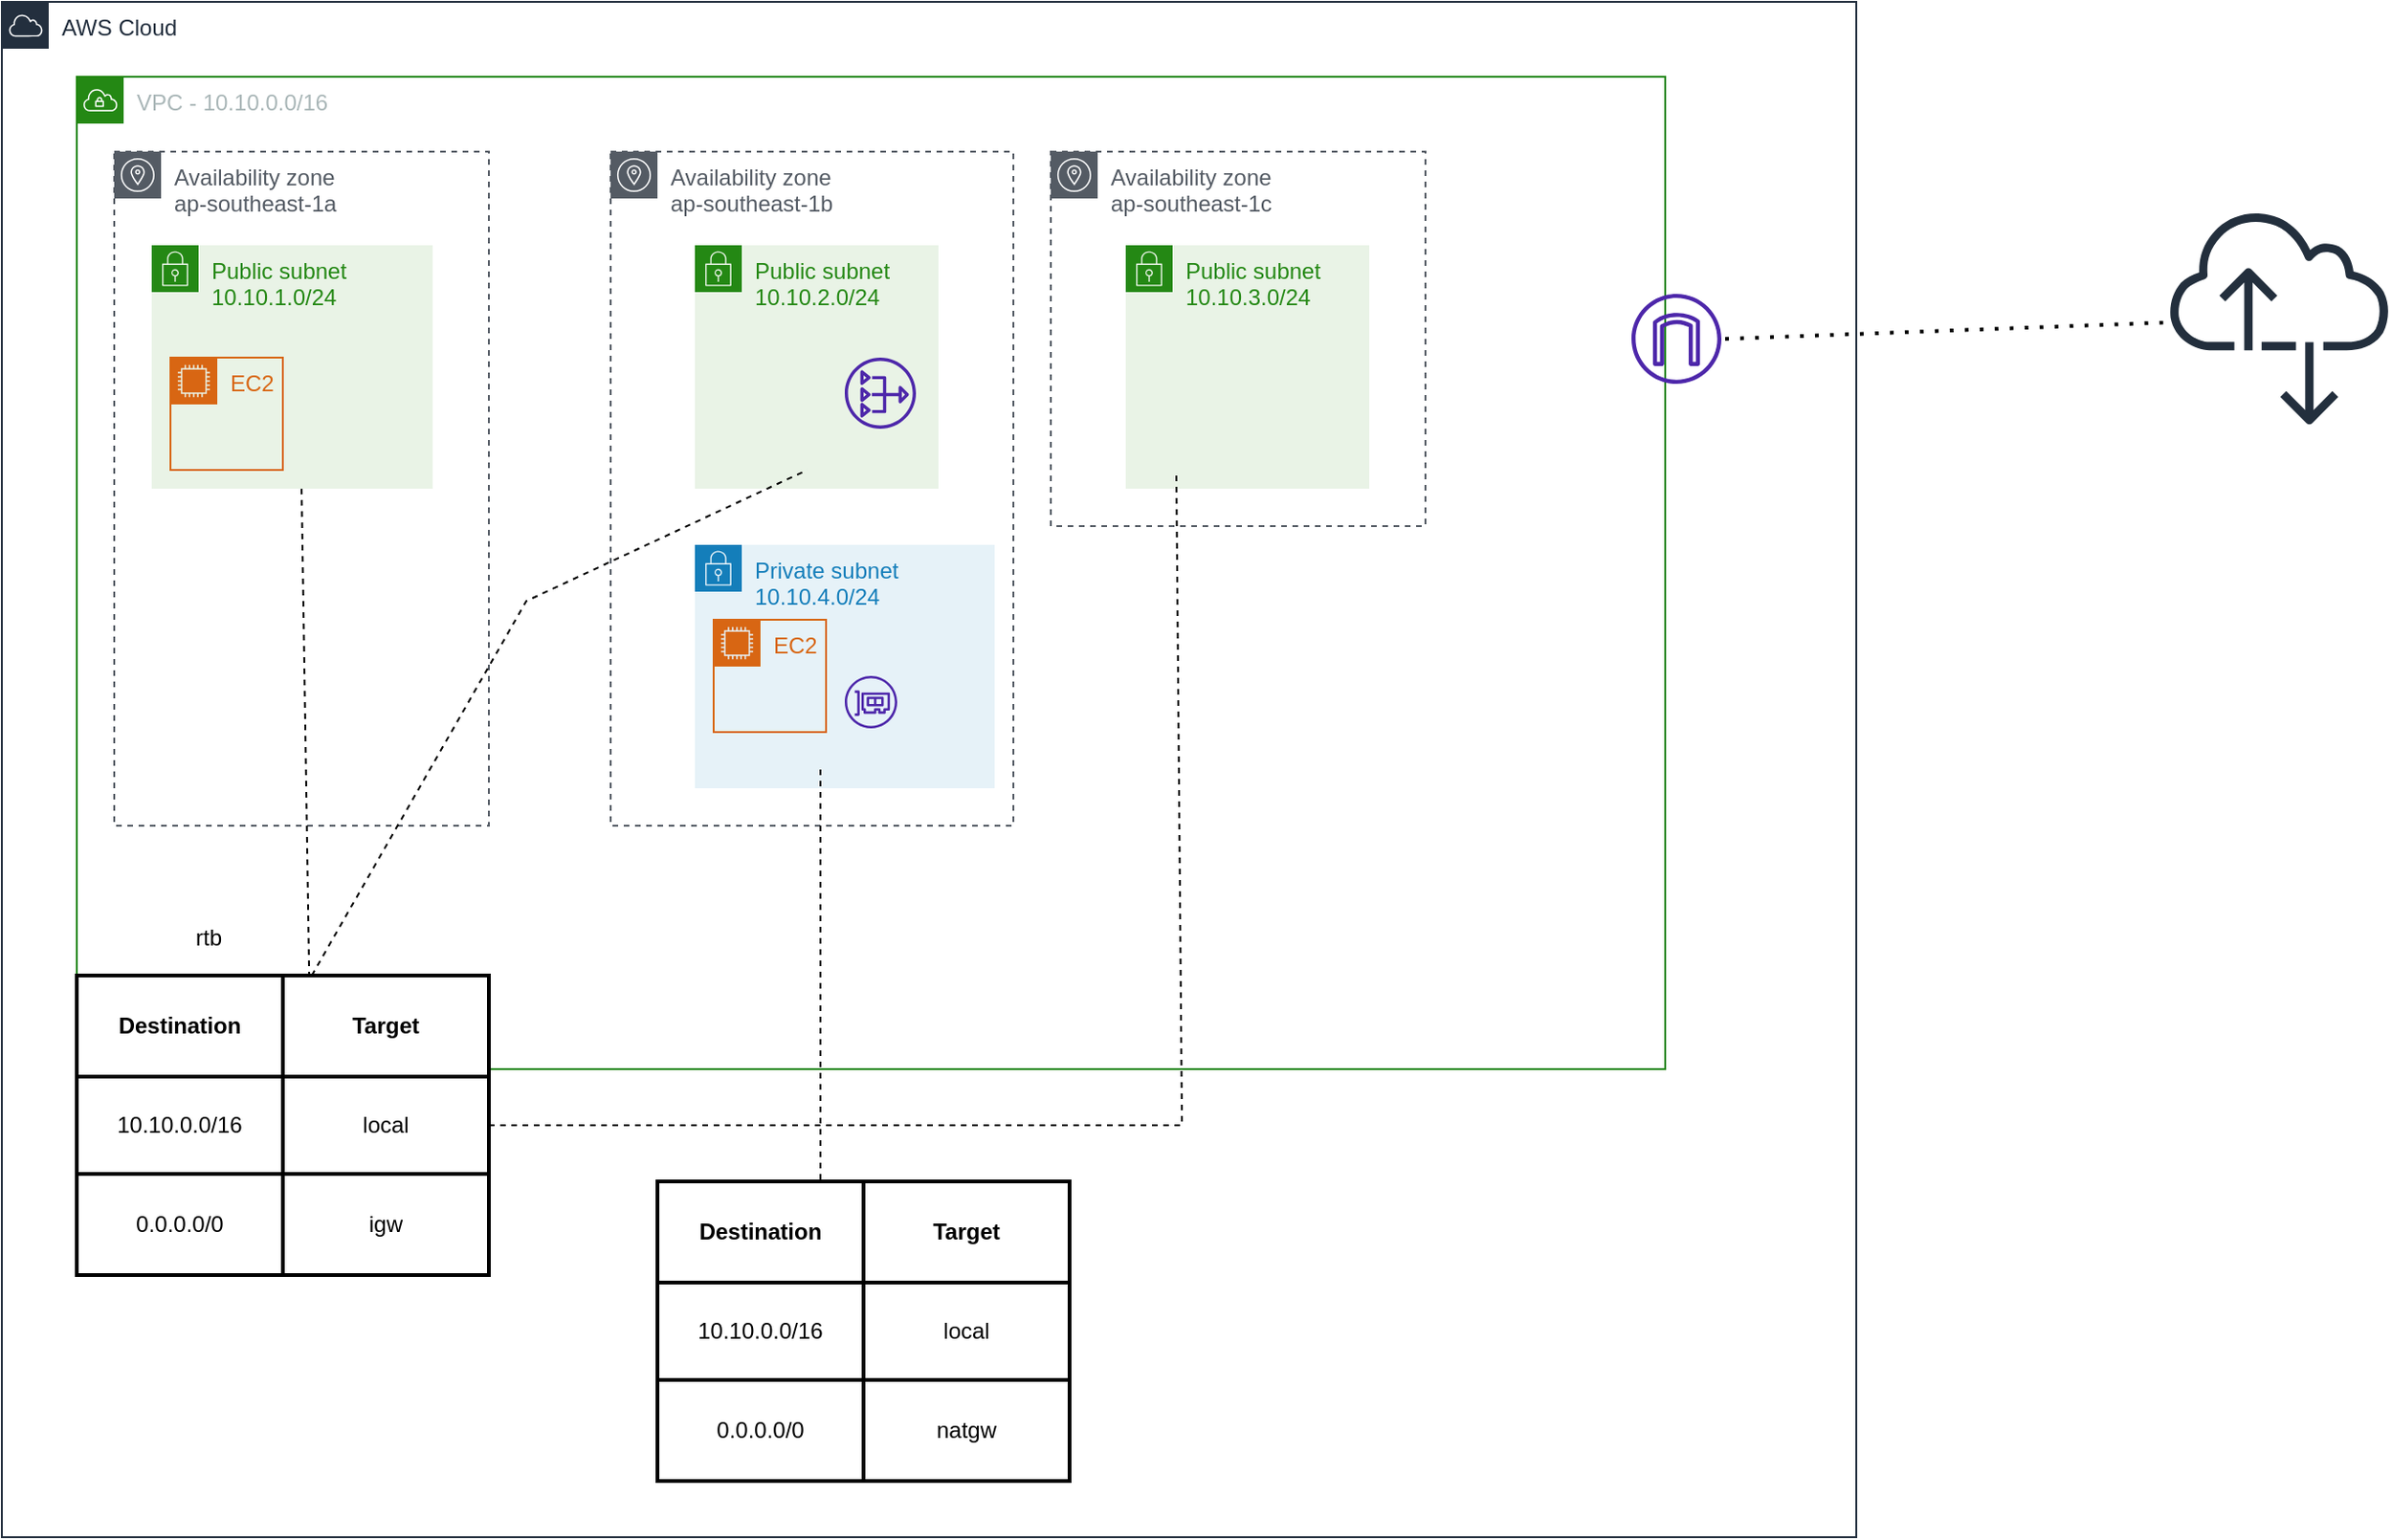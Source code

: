 <mxfile version="21.0.8" type="device"><diagram name="Page-1" id="bMbw8qEkQfppF0T7f18Z"><mxGraphModel dx="1404" dy="3061" grid="1" gridSize="10" guides="1" tooltips="1" connect="1" arrows="1" fold="1" page="1" pageScale="1" pageWidth="850" pageHeight="1100" math="0" shadow="0"><root><mxCell id="0"/><mxCell id="1" parent="0"/><mxCell id="7KmP2yAa2ebhud8jWFEG-11" value="AWS Cloud" style="points=[[0,0],[0.25,0],[0.5,0],[0.75,0],[1,0],[1,0.25],[1,0.5],[1,0.75],[1,1],[0.75,1],[0.5,1],[0.25,1],[0,1],[0,0.75],[0,0.5],[0,0.25]];outlineConnect=0;gradientColor=none;html=1;whiteSpace=wrap;fontSize=12;fontStyle=0;container=1;pointerEvents=0;collapsible=0;recursiveResize=0;shape=mxgraph.aws4.group;grIcon=mxgraph.aws4.group_aws_cloud;strokeColor=#232F3E;fillColor=none;verticalAlign=top;align=left;spacingLeft=30;fontColor=#232F3E;dashed=0;" parent="1" vertex="1"><mxGeometry x="40" y="-1720" width="990" height="820" as="geometry"/></mxCell><mxCell id="7KmP2yAa2ebhud8jWFEG-12" value="VPC - 10.10.0.0/16" style="points=[[0,0],[0.25,0],[0.5,0],[0.75,0],[1,0],[1,0.25],[1,0.5],[1,0.75],[1,1],[0.75,1],[0.5,1],[0.25,1],[0,1],[0,0.75],[0,0.5],[0,0.25]];outlineConnect=0;gradientColor=none;html=1;whiteSpace=wrap;fontSize=12;fontStyle=0;container=1;pointerEvents=0;collapsible=0;recursiveResize=0;shape=mxgraph.aws4.group;grIcon=mxgraph.aws4.group_vpc;strokeColor=#248814;fillColor=none;verticalAlign=top;align=left;spacingLeft=30;fontColor=#AAB7B8;dashed=0;" parent="7KmP2yAa2ebhud8jWFEG-11" vertex="1"><mxGeometry x="40" y="40" width="848" height="530" as="geometry"/></mxCell><mxCell id="7KmP2yAa2ebhud8jWFEG-17" value="Availability zone&lt;br&gt;ap-southeast-1a" style="sketch=0;outlineConnect=0;gradientColor=none;html=1;whiteSpace=wrap;fontSize=12;fontStyle=0;shape=mxgraph.aws4.group;grIcon=mxgraph.aws4.group_availability_zone;strokeColor=#545B64;fillColor=none;verticalAlign=top;align=left;spacingLeft=30;fontColor=#545B64;dashed=1;" parent="7KmP2yAa2ebhud8jWFEG-12" vertex="1"><mxGeometry x="20" y="40" width="200" height="360" as="geometry"/></mxCell><mxCell id="7KmP2yAa2ebhud8jWFEG-19" value="Availability zone&lt;br&gt;ap-southeast-1c" style="sketch=0;outlineConnect=0;gradientColor=none;html=1;whiteSpace=wrap;fontSize=12;fontStyle=0;shape=mxgraph.aws4.group;grIcon=mxgraph.aws4.group_availability_zone;strokeColor=#545B64;fillColor=none;verticalAlign=top;align=left;spacingLeft=30;fontColor=#545B64;dashed=1;" parent="7KmP2yAa2ebhud8jWFEG-12" vertex="1"><mxGeometry x="520" y="40" width="200" height="200" as="geometry"/></mxCell><mxCell id="7KmP2yAa2ebhud8jWFEG-18" value="Availability zone&lt;br&gt;ap-southeast-1b" style="sketch=0;outlineConnect=0;gradientColor=none;html=1;whiteSpace=wrap;fontSize=12;fontStyle=0;shape=mxgraph.aws4.group;grIcon=mxgraph.aws4.group_availability_zone;strokeColor=#545B64;fillColor=none;verticalAlign=top;align=left;spacingLeft=30;fontColor=#545B64;dashed=1;" parent="7KmP2yAa2ebhud8jWFEG-12" vertex="1"><mxGeometry x="285" y="40" width="215" height="360" as="geometry"/></mxCell><mxCell id="7KmP2yAa2ebhud8jWFEG-20" value="Public subnet&lt;br&gt;10.10.1.0/24" style="points=[[0,0],[0.25,0],[0.5,0],[0.75,0],[1,0],[1,0.25],[1,0.5],[1,0.75],[1,1],[0.75,1],[0.5,1],[0.25,1],[0,1],[0,0.75],[0,0.5],[0,0.25]];outlineConnect=0;gradientColor=none;html=1;whiteSpace=wrap;fontSize=12;fontStyle=0;container=1;pointerEvents=0;collapsible=0;recursiveResize=0;shape=mxgraph.aws4.group;grIcon=mxgraph.aws4.group_security_group;grStroke=0;strokeColor=#248814;fillColor=#E9F3E6;verticalAlign=top;align=left;spacingLeft=30;fontColor=#248814;dashed=0;" parent="7KmP2yAa2ebhud8jWFEG-12" vertex="1"><mxGeometry x="40" y="90" width="150" height="130" as="geometry"/></mxCell><mxCell id="7KmP2yAa2ebhud8jWFEG-23" value="EC2" style="points=[[0,0],[0.25,0],[0.5,0],[0.75,0],[1,0],[1,0.25],[1,0.5],[1,0.75],[1,1],[0.75,1],[0.5,1],[0.25,1],[0,1],[0,0.75],[0,0.5],[0,0.25]];outlineConnect=0;gradientColor=none;html=1;whiteSpace=wrap;fontSize=12;fontStyle=0;container=1;pointerEvents=0;collapsible=0;recursiveResize=0;shape=mxgraph.aws4.group;grIcon=mxgraph.aws4.group_ec2_instance_contents;strokeColor=#D86613;fillColor=none;verticalAlign=top;align=left;spacingLeft=30;fontColor=#D86613;dashed=0;" parent="7KmP2yAa2ebhud8jWFEG-20" vertex="1"><mxGeometry x="10" y="60" width="60" height="60" as="geometry"/></mxCell><mxCell id="7KmP2yAa2ebhud8jWFEG-21" value="Public subnet&lt;br&gt;10.10.2.0/24" style="points=[[0,0],[0.25,0],[0.5,0],[0.75,0],[1,0],[1,0.25],[1,0.5],[1,0.75],[1,1],[0.75,1],[0.5,1],[0.25,1],[0,1],[0,0.75],[0,0.5],[0,0.25]];outlineConnect=0;gradientColor=none;html=1;whiteSpace=wrap;fontSize=12;fontStyle=0;container=1;pointerEvents=0;collapsible=0;recursiveResize=0;shape=mxgraph.aws4.group;grIcon=mxgraph.aws4.group_security_group;grStroke=0;strokeColor=#248814;fillColor=#E9F3E6;verticalAlign=top;align=left;spacingLeft=30;fontColor=#248814;dashed=0;" parent="7KmP2yAa2ebhud8jWFEG-12" vertex="1"><mxGeometry x="330" y="90" width="130" height="130" as="geometry"/></mxCell><mxCell id="7KmP2yAa2ebhud8jWFEG-80" value="" style="endArrow=none;dashed=1;html=1;rounded=0;" parent="7KmP2yAa2ebhud8jWFEG-21" source="7KmP2yAa2ebhud8jWFEG-63" edge="1"><mxGeometry width="50" height="50" relative="1" as="geometry"><mxPoint x="64" y="381" as="sourcePoint"/><mxPoint x="60" y="120" as="targetPoint"/><Array as="points"><mxPoint x="-90" y="190"/></Array></mxGeometry></mxCell><mxCell id="7KmP2yAa2ebhud8jWFEG-22" value="Public subnet&lt;br&gt;10.10.3.0/24" style="points=[[0,0],[0.25,0],[0.5,0],[0.75,0],[1,0],[1,0.25],[1,0.5],[1,0.75],[1,1],[0.75,1],[0.5,1],[0.25,1],[0,1],[0,0.75],[0,0.5],[0,0.25]];outlineConnect=0;gradientColor=none;html=1;whiteSpace=wrap;fontSize=12;fontStyle=0;container=1;pointerEvents=0;collapsible=0;recursiveResize=0;shape=mxgraph.aws4.group;grIcon=mxgraph.aws4.group_security_group;grStroke=0;strokeColor=#248814;fillColor=#E9F3E6;verticalAlign=top;align=left;spacingLeft=30;fontColor=#248814;dashed=0;" parent="7KmP2yAa2ebhud8jWFEG-12" vertex="1"><mxGeometry x="560" y="90" width="130" height="130" as="geometry"/></mxCell><mxCell id="7KmP2yAa2ebhud8jWFEG-24" value="" style="sketch=0;outlineConnect=0;fontColor=#232F3E;gradientColor=none;fillColor=#4D27AA;strokeColor=none;dashed=0;verticalLabelPosition=bottom;verticalAlign=top;align=center;html=1;fontSize=12;fontStyle=0;aspect=fixed;pointerEvents=1;shape=mxgraph.aws4.internet_gateway;" parent="7KmP2yAa2ebhud8jWFEG-12" vertex="1"><mxGeometry x="830" y="116" width="48" height="48" as="geometry"/></mxCell><mxCell id="7KmP2yAa2ebhud8jWFEG-79" value="" style="endArrow=none;dashed=1;html=1;rounded=0;exitX=0.564;exitY=0.019;exitDx=0;exitDy=0;exitPerimeter=0;" parent="7KmP2yAa2ebhud8jWFEG-12" source="7KmP2yAa2ebhud8jWFEG-63" edge="1"><mxGeometry width="50" height="50" relative="1" as="geometry"><mxPoint x="70" y="270" as="sourcePoint"/><mxPoint x="120" y="220" as="targetPoint"/></mxGeometry></mxCell><mxCell id="7KmP2yAa2ebhud8jWFEG-82" value="" style="endArrow=none;dashed=1;html=1;rounded=0;exitX=1;exitY=0.5;exitDx=0;exitDy=0;" parent="7KmP2yAa2ebhud8jWFEG-12" source="7KmP2yAa2ebhud8jWFEG-66" edge="1"><mxGeometry width="50" height="50" relative="1" as="geometry"><mxPoint x="420" y="520" as="sourcePoint"/><mxPoint x="587" y="210" as="targetPoint"/><Array as="points"><mxPoint x="590" y="560"/></Array></mxGeometry></mxCell><mxCell id="H4JXcXMGbpiKDnDhRID7-1" value="Private subnet&lt;br&gt;10.10.4.0/24" style="points=[[0,0],[0.25,0],[0.5,0],[0.75,0],[1,0],[1,0.25],[1,0.5],[1,0.75],[1,1],[0.75,1],[0.5,1],[0.25,1],[0,1],[0,0.75],[0,0.5],[0,0.25]];outlineConnect=0;gradientColor=none;html=1;whiteSpace=wrap;fontSize=12;fontStyle=0;container=1;pointerEvents=0;collapsible=0;recursiveResize=0;shape=mxgraph.aws4.group;grIcon=mxgraph.aws4.group_security_group;grStroke=0;strokeColor=#147EBA;fillColor=#E6F2F8;verticalAlign=top;align=left;spacingLeft=30;fontColor=#147EBA;dashed=0;" vertex="1" parent="7KmP2yAa2ebhud8jWFEG-12"><mxGeometry x="330" y="250" width="160" height="130" as="geometry"/></mxCell><mxCell id="H4JXcXMGbpiKDnDhRID7-2" value="EC2" style="points=[[0,0],[0.25,0],[0.5,0],[0.75,0],[1,0],[1,0.25],[1,0.5],[1,0.75],[1,1],[0.75,1],[0.5,1],[0.25,1],[0,1],[0,0.75],[0,0.5],[0,0.25]];outlineConnect=0;gradientColor=none;html=1;whiteSpace=wrap;fontSize=12;fontStyle=0;container=1;pointerEvents=0;collapsible=0;recursiveResize=0;shape=mxgraph.aws4.group;grIcon=mxgraph.aws4.group_ec2_instance_contents;strokeColor=#D86613;fillColor=none;verticalAlign=top;align=left;spacingLeft=30;fontColor=#D86613;dashed=0;" vertex="1" parent="H4JXcXMGbpiKDnDhRID7-1"><mxGeometry x="10" y="40" width="60" height="60" as="geometry"/></mxCell><mxCell id="H4JXcXMGbpiKDnDhRID7-14" value="" style="endArrow=none;dashed=1;html=1;rounded=0;exitX=0.564;exitY=0.019;exitDx=0;exitDy=0;exitPerimeter=0;" edge="1" parent="7KmP2yAa2ebhud8jWFEG-12"><mxGeometry width="50" height="50" relative="1" as="geometry"><mxPoint x="397" y="601" as="sourcePoint"/><mxPoint x="397" y="370" as="targetPoint"/></mxGeometry></mxCell><mxCell id="H4JXcXMGbpiKDnDhRID7-15" value="" style="sketch=0;outlineConnect=0;fontColor=#232F3E;gradientColor=none;fillColor=#4D27AA;strokeColor=none;dashed=0;verticalLabelPosition=bottom;verticalAlign=top;align=center;html=1;fontSize=12;fontStyle=0;aspect=fixed;pointerEvents=1;shape=mxgraph.aws4.nat_gateway;" vertex="1" parent="7KmP2yAa2ebhud8jWFEG-12"><mxGeometry x="410" y="150" width="38" height="38" as="geometry"/></mxCell><mxCell id="H4JXcXMGbpiKDnDhRID7-16" value="" style="sketch=0;outlineConnect=0;fontColor=#232F3E;gradientColor=none;fillColor=#4D27AA;strokeColor=none;dashed=0;verticalLabelPosition=bottom;verticalAlign=top;align=center;html=1;fontSize=12;fontStyle=0;aspect=fixed;pointerEvents=1;shape=mxgraph.aws4.elastic_network_interface;" vertex="1" parent="7KmP2yAa2ebhud8jWFEG-12"><mxGeometry x="410" y="320" width="28" height="28" as="geometry"/></mxCell><mxCell id="7KmP2yAa2ebhud8jWFEG-62" value="" style="shape=table;html=1;whiteSpace=wrap;startSize=0;container=1;collapsible=0;childLayout=tableLayout;strokeWidth=2;" parent="7KmP2yAa2ebhud8jWFEG-11" vertex="1"><mxGeometry x="40" y="520" width="220" height="160" as="geometry"/></mxCell><mxCell id="7KmP2yAa2ebhud8jWFEG-63" value="" style="shape=tableRow;horizontal=0;startSize=0;swimlaneHead=0;swimlaneBody=0;top=0;left=0;bottom=0;right=0;collapsible=0;dropTarget=0;fillColor=none;points=[[0,0.5],[1,0.5]];portConstraint=eastwest;" parent="7KmP2yAa2ebhud8jWFEG-62" vertex="1"><mxGeometry width="220" height="54" as="geometry"/></mxCell><mxCell id="7KmP2yAa2ebhud8jWFEG-64" value="Destination" style="shape=partialRectangle;html=1;whiteSpace=wrap;connectable=0;fillColor=none;top=0;left=0;bottom=0;right=0;overflow=hidden;fontStyle=1" parent="7KmP2yAa2ebhud8jWFEG-63" vertex="1"><mxGeometry width="110" height="54" as="geometry"><mxRectangle width="110" height="54" as="alternateBounds"/></mxGeometry></mxCell><mxCell id="7KmP2yAa2ebhud8jWFEG-65" value="Target" style="shape=partialRectangle;html=1;whiteSpace=wrap;connectable=0;fillColor=none;top=0;left=0;bottom=0;right=0;overflow=hidden;fontStyle=1" parent="7KmP2yAa2ebhud8jWFEG-63" vertex="1"><mxGeometry x="110" width="110" height="54" as="geometry"><mxRectangle width="110" height="54" as="alternateBounds"/></mxGeometry></mxCell><mxCell id="7KmP2yAa2ebhud8jWFEG-66" value="" style="shape=tableRow;horizontal=0;startSize=0;swimlaneHead=0;swimlaneBody=0;top=0;left=0;bottom=0;right=0;collapsible=0;dropTarget=0;fillColor=none;points=[[0,0.5],[1,0.5]];portConstraint=eastwest;" parent="7KmP2yAa2ebhud8jWFEG-62" vertex="1"><mxGeometry y="54" width="220" height="52" as="geometry"/></mxCell><mxCell id="7KmP2yAa2ebhud8jWFEG-67" value="10.10.0.0/16" style="shape=partialRectangle;html=1;whiteSpace=wrap;connectable=0;fillColor=none;top=0;left=0;bottom=0;right=0;overflow=hidden;" parent="7KmP2yAa2ebhud8jWFEG-66" vertex="1"><mxGeometry width="110" height="52" as="geometry"><mxRectangle width="110" height="52" as="alternateBounds"/></mxGeometry></mxCell><mxCell id="7KmP2yAa2ebhud8jWFEG-68" value="local" style="shape=partialRectangle;html=1;whiteSpace=wrap;connectable=0;fillColor=none;top=0;left=0;bottom=0;right=0;overflow=hidden;" parent="7KmP2yAa2ebhud8jWFEG-66" vertex="1"><mxGeometry x="110" width="110" height="52" as="geometry"><mxRectangle width="110" height="52" as="alternateBounds"/></mxGeometry></mxCell><mxCell id="7KmP2yAa2ebhud8jWFEG-69" value="" style="shape=tableRow;horizontal=0;startSize=0;swimlaneHead=0;swimlaneBody=0;top=0;left=0;bottom=0;right=0;collapsible=0;dropTarget=0;fillColor=none;points=[[0,0.5],[1,0.5]];portConstraint=eastwest;" parent="7KmP2yAa2ebhud8jWFEG-62" vertex="1"><mxGeometry y="106" width="220" height="54" as="geometry"/></mxCell><mxCell id="7KmP2yAa2ebhud8jWFEG-70" value="0.0.0.0/0" style="shape=partialRectangle;html=1;whiteSpace=wrap;connectable=0;fillColor=none;top=0;left=0;bottom=0;right=0;overflow=hidden;" parent="7KmP2yAa2ebhud8jWFEG-69" vertex="1"><mxGeometry width="110" height="54" as="geometry"><mxRectangle width="110" height="54" as="alternateBounds"/></mxGeometry></mxCell><mxCell id="7KmP2yAa2ebhud8jWFEG-71" value="igw" style="shape=partialRectangle;html=1;whiteSpace=wrap;connectable=0;fillColor=none;top=0;left=0;bottom=0;right=0;overflow=hidden;" parent="7KmP2yAa2ebhud8jWFEG-69" vertex="1"><mxGeometry x="110" width="110" height="54" as="geometry"><mxRectangle width="110" height="54" as="alternateBounds"/></mxGeometry></mxCell><mxCell id="H4JXcXMGbpiKDnDhRID7-18" value="" style="endArrow=none;dashed=1;html=1;dashPattern=1 3;strokeWidth=2;rounded=0;" edge="1" parent="7KmP2yAa2ebhud8jWFEG-11" target="H4JXcXMGbpiKDnDhRID7-17"><mxGeometry width="50" height="50" relative="1" as="geometry"><mxPoint x="920" y="180" as="sourcePoint"/><mxPoint x="970" y="130" as="targetPoint"/></mxGeometry></mxCell><mxCell id="7KmP2yAa2ebhud8jWFEG-72" value="rtb" style="text;html=1;align=center;verticalAlign=middle;resizable=0;points=[];autosize=1;strokeColor=none;fillColor=none;" parent="1" vertex="1"><mxGeometry x="130" y="-1235" width="40" height="30" as="geometry"/></mxCell><mxCell id="H4JXcXMGbpiKDnDhRID7-3" value="" style="shape=table;html=1;whiteSpace=wrap;startSize=0;container=1;collapsible=0;childLayout=tableLayout;strokeWidth=2;" vertex="1" parent="1"><mxGeometry x="390" y="-1090" width="220" height="160" as="geometry"/></mxCell><mxCell id="H4JXcXMGbpiKDnDhRID7-4" value="" style="shape=tableRow;horizontal=0;startSize=0;swimlaneHead=0;swimlaneBody=0;top=0;left=0;bottom=0;right=0;collapsible=0;dropTarget=0;fillColor=none;points=[[0,0.5],[1,0.5]];portConstraint=eastwest;" vertex="1" parent="H4JXcXMGbpiKDnDhRID7-3"><mxGeometry width="220" height="54" as="geometry"/></mxCell><mxCell id="H4JXcXMGbpiKDnDhRID7-5" value="Destination" style="shape=partialRectangle;html=1;whiteSpace=wrap;connectable=0;fillColor=none;top=0;left=0;bottom=0;right=0;overflow=hidden;fontStyle=1" vertex="1" parent="H4JXcXMGbpiKDnDhRID7-4"><mxGeometry width="110" height="54" as="geometry"><mxRectangle width="110" height="54" as="alternateBounds"/></mxGeometry></mxCell><mxCell id="H4JXcXMGbpiKDnDhRID7-6" value="Target" style="shape=partialRectangle;html=1;whiteSpace=wrap;connectable=0;fillColor=none;top=0;left=0;bottom=0;right=0;overflow=hidden;fontStyle=1" vertex="1" parent="H4JXcXMGbpiKDnDhRID7-4"><mxGeometry x="110" width="110" height="54" as="geometry"><mxRectangle width="110" height="54" as="alternateBounds"/></mxGeometry></mxCell><mxCell id="H4JXcXMGbpiKDnDhRID7-7" value="" style="shape=tableRow;horizontal=0;startSize=0;swimlaneHead=0;swimlaneBody=0;top=0;left=0;bottom=0;right=0;collapsible=0;dropTarget=0;fillColor=none;points=[[0,0.5],[1,0.5]];portConstraint=eastwest;" vertex="1" parent="H4JXcXMGbpiKDnDhRID7-3"><mxGeometry y="54" width="220" height="52" as="geometry"/></mxCell><mxCell id="H4JXcXMGbpiKDnDhRID7-8" value="10.10.0.0/16" style="shape=partialRectangle;html=1;whiteSpace=wrap;connectable=0;fillColor=none;top=0;left=0;bottom=0;right=0;overflow=hidden;" vertex="1" parent="H4JXcXMGbpiKDnDhRID7-7"><mxGeometry width="110" height="52" as="geometry"><mxRectangle width="110" height="52" as="alternateBounds"/></mxGeometry></mxCell><mxCell id="H4JXcXMGbpiKDnDhRID7-9" value="local" style="shape=partialRectangle;html=1;whiteSpace=wrap;connectable=0;fillColor=none;top=0;left=0;bottom=0;right=0;overflow=hidden;" vertex="1" parent="H4JXcXMGbpiKDnDhRID7-7"><mxGeometry x="110" width="110" height="52" as="geometry"><mxRectangle width="110" height="52" as="alternateBounds"/></mxGeometry></mxCell><mxCell id="H4JXcXMGbpiKDnDhRID7-10" value="" style="shape=tableRow;horizontal=0;startSize=0;swimlaneHead=0;swimlaneBody=0;top=0;left=0;bottom=0;right=0;collapsible=0;dropTarget=0;fillColor=none;points=[[0,0.5],[1,0.5]];portConstraint=eastwest;" vertex="1" parent="H4JXcXMGbpiKDnDhRID7-3"><mxGeometry y="106" width="220" height="54" as="geometry"/></mxCell><mxCell id="H4JXcXMGbpiKDnDhRID7-11" value="0.0.0.0/0" style="shape=partialRectangle;html=1;whiteSpace=wrap;connectable=0;fillColor=none;top=0;left=0;bottom=0;right=0;overflow=hidden;" vertex="1" parent="H4JXcXMGbpiKDnDhRID7-10"><mxGeometry width="110" height="54" as="geometry"><mxRectangle width="110" height="54" as="alternateBounds"/></mxGeometry></mxCell><mxCell id="H4JXcXMGbpiKDnDhRID7-12" value="natgw" style="shape=partialRectangle;html=1;whiteSpace=wrap;connectable=0;fillColor=none;top=0;left=0;bottom=0;right=0;overflow=hidden;" vertex="1" parent="H4JXcXMGbpiKDnDhRID7-10"><mxGeometry x="110" width="110" height="54" as="geometry"><mxRectangle width="110" height="54" as="alternateBounds"/></mxGeometry></mxCell><mxCell id="H4JXcXMGbpiKDnDhRID7-17" value="" style="sketch=0;outlineConnect=0;fontColor=#232F3E;gradientColor=none;fillColor=#232F3D;strokeColor=none;dashed=0;verticalLabelPosition=bottom;verticalAlign=top;align=center;html=1;fontSize=12;fontStyle=0;aspect=fixed;pointerEvents=1;shape=mxgraph.aws4.internet_alt2;" vertex="1" parent="1"><mxGeometry x="1197" y="-1610" width="118" height="118" as="geometry"/></mxCell></root></mxGraphModel></diagram></mxfile>